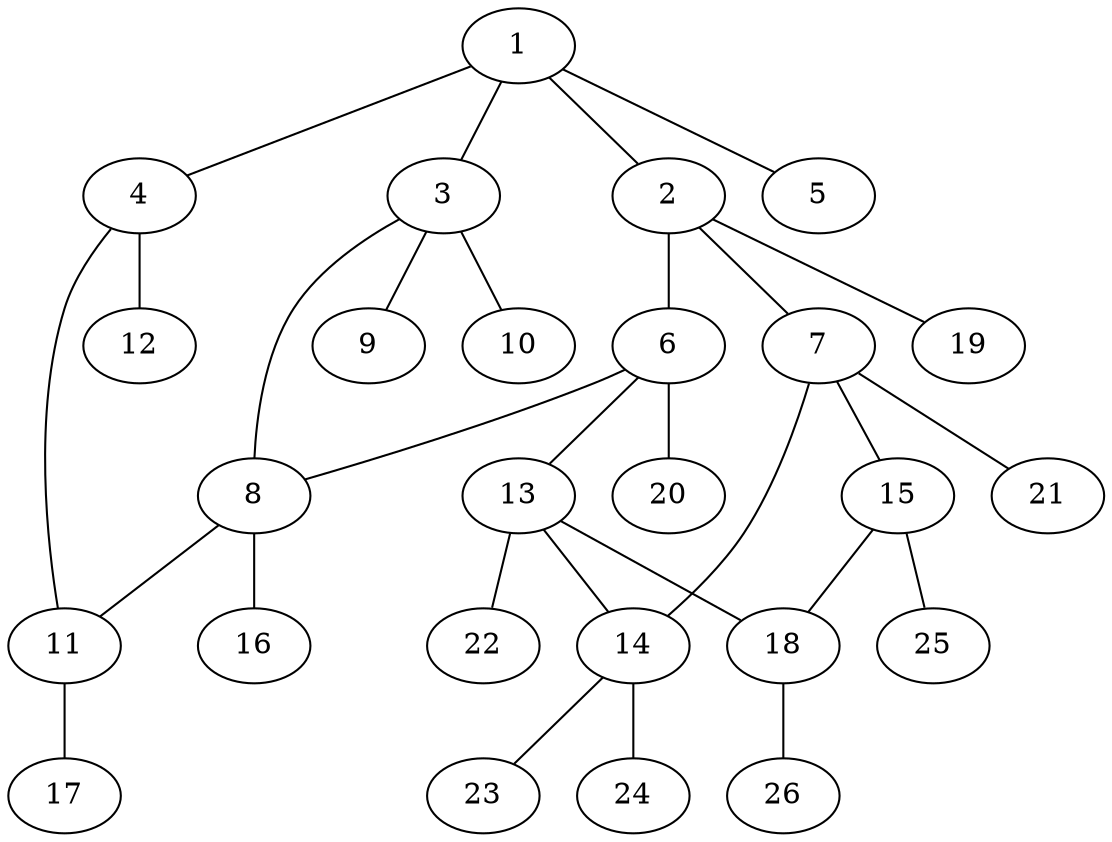 graph molecule_4069 {
	1	 [chem=C];
	2	 [chem=C];
	1 -- 2	 [valence=1];
	3	 [chem=C];
	1 -- 3	 [valence=1];
	4	 [chem=C];
	1 -- 4	 [valence=1];
	5	 [chem=Cl];
	1 -- 5	 [valence=1];
	6	 [chem=C];
	2 -- 6	 [valence=1];
	7	 [chem=C];
	2 -- 7	 [valence=1];
	19	 [chem=H];
	2 -- 19	 [valence=1];
	8	 [chem=C];
	3 -- 8	 [valence=1];
	9	 [chem=Cl];
	3 -- 9	 [valence=1];
	10	 [chem=Cl];
	3 -- 10	 [valence=1];
	11	 [chem=C];
	4 -- 11	 [valence=2];
	12	 [chem=Cl];
	4 -- 12	 [valence=1];
	6 -- 8	 [valence=1];
	13	 [chem=C];
	6 -- 13	 [valence=1];
	20	 [chem=H];
	6 -- 20	 [valence=1];
	14	 [chem=C];
	7 -- 14	 [valence=1];
	15	 [chem=C];
	7 -- 15	 [valence=1];
	21	 [chem=H];
	7 -- 21	 [valence=1];
	8 -- 11	 [valence=1];
	16	 [chem=Cl];
	8 -- 16	 [valence=1];
	17	 [chem=Cl];
	11 -- 17	 [valence=1];
	13 -- 14	 [valence=1];
	18	 [chem=C];
	13 -- 18	 [valence=1];
	22	 [chem=H];
	13 -- 22	 [valence=1];
	23	 [chem=H];
	14 -- 23	 [valence=1];
	24	 [chem=H];
	14 -- 24	 [valence=1];
	15 -- 18	 [valence=2];
	25	 [chem=H];
	15 -- 25	 [valence=1];
	26	 [chem=H];
	18 -- 26	 [valence=1];
}
